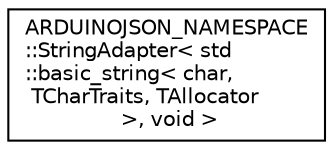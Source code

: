 digraph "Graphical Class Hierarchy"
{
 // LATEX_PDF_SIZE
  edge [fontname="Helvetica",fontsize="10",labelfontname="Helvetica",labelfontsize="10"];
  node [fontname="Helvetica",fontsize="10",shape=record];
  rankdir="LR";
  Node0 [label="ARDUINOJSON_NAMESPACE\l::StringAdapter\< std\l::basic_string\< char,\l TCharTraits, TAllocator\l \>, void \>",height=0.2,width=0.4,color="black", fillcolor="white", style="filled",URL="$structARDUINOJSON__NAMESPACE_1_1StringAdapter_3_01std_1_1basic__string_3_01char_00_01TCharTraits34d7b3bc9a507b809e63f713d0cb07a7.html",tooltip=" "];
}
